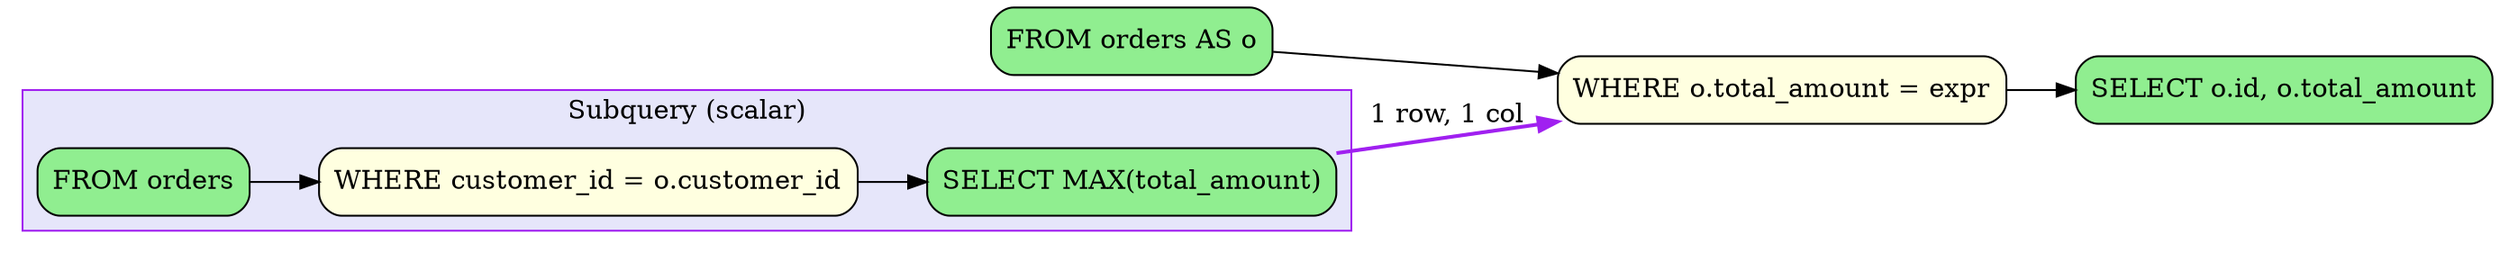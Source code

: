 digraph sqloflow {
  rankdir=LR;
  node [shape=box, style=rounded];

  // Node definitions
  node_0 [label="FROM orders AS o", fillcolor=lightgreen, style="filled,rounded"];
  node_3 [label="SELECT o.id, o.total_amount", fillcolor=lightgreen, style="filled,rounded"];
  node_1 [label="WHERE o.total_amount = expr", fillcolor=lightyellow, style="filled,rounded"];

  // Subquery 1
  subgraph cluster_node_2 {
    label="Subquery (scalar)";
    style=filled;
    fillcolor=lavender;
    color=purple;
    subq_2_node_0 [label="FROM orders", fillcolor=lightgreen, style="filled,rounded"];
    subq_2_node_1 [label="WHERE customer_id = o.customer_id", fillcolor=lightyellow, style="filled,rounded"];
    subq_2_node_2 [label="SELECT MAX(total_amount)", fillcolor=lightgreen, style="filled,rounded"];
    subq_2_node_0 -> subq_2_node_1 [color=black];
    subq_2_node_1 -> subq_2_node_2 [color=black];
  }
  subq_2_node_2 -> node_1 [color=purple, style=bold, label="1 row, 1 col"];

  // Edges
  node_0 -> node_1 [color=black];
  node_1 -> node_3 [color=black];
}